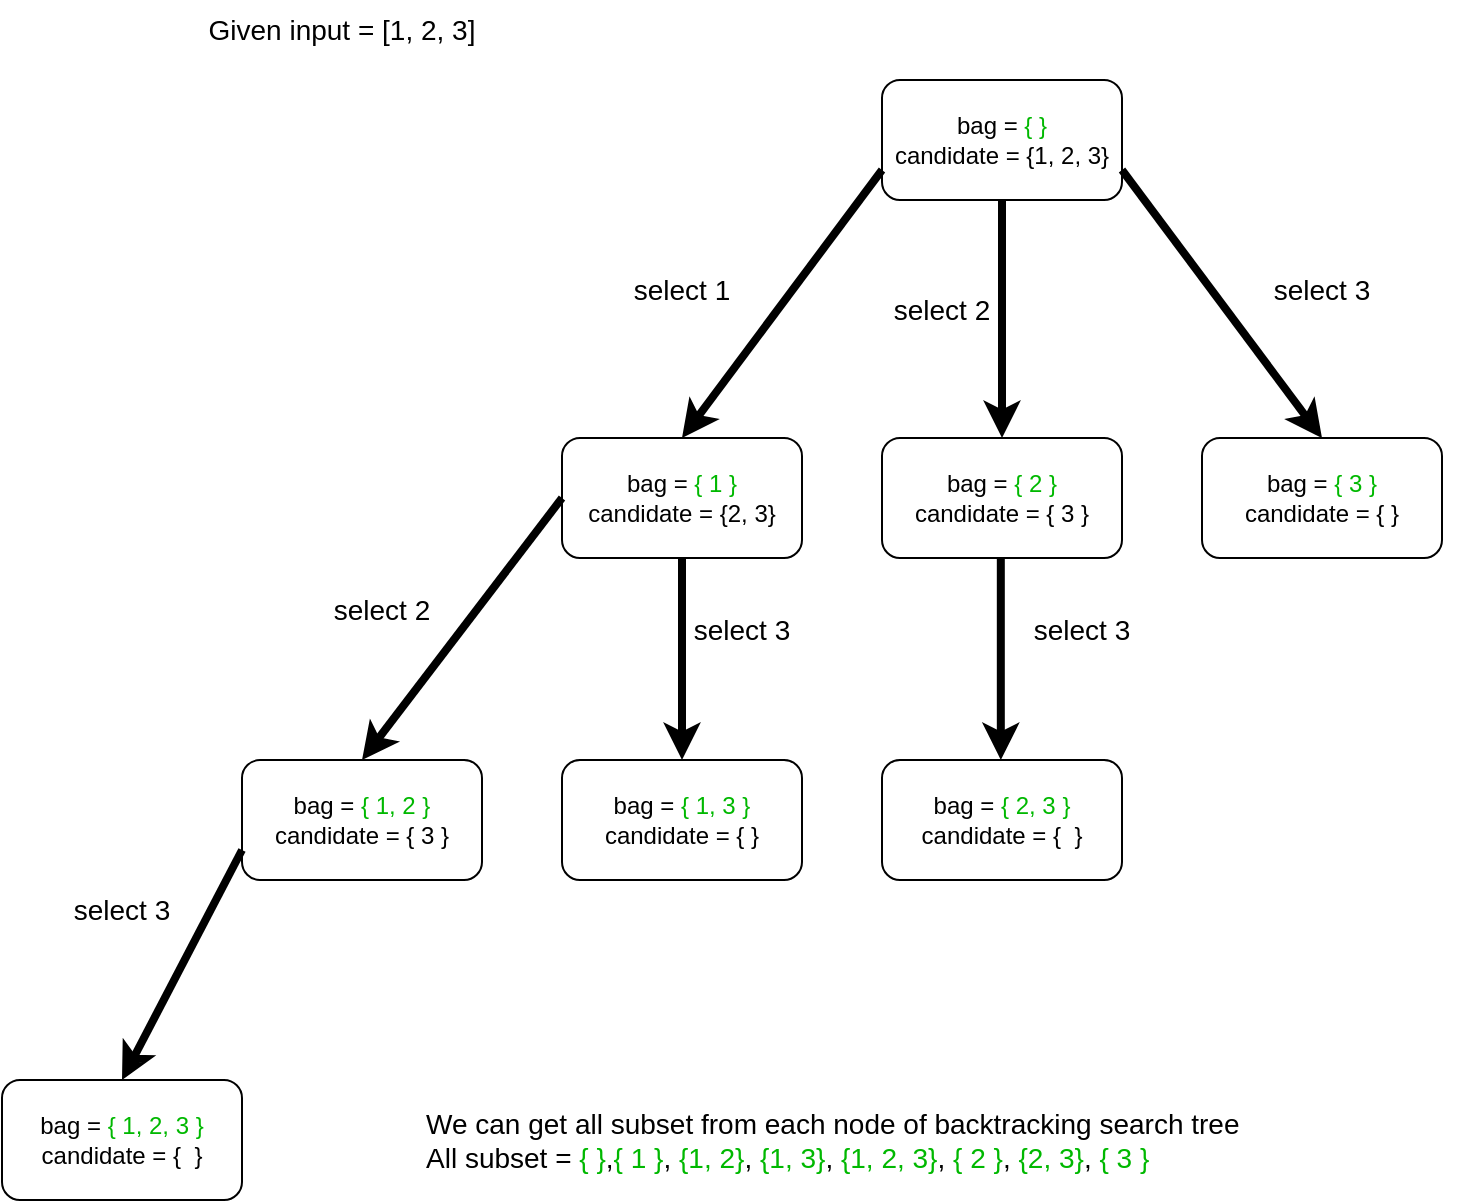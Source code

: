 <mxfile version="20.5.1" type="github">
  <diagram id="DlbZVYgtLoxQPH42LOPV" name="第 1 页">
    <mxGraphModel dx="1691" dy="559" grid="1" gridSize="10" guides="1" tooltips="1" connect="1" arrows="1" fold="1" page="1" pageScale="1" pageWidth="827" pageHeight="1169" math="0" shadow="0">
      <root>
        <mxCell id="0" />
        <mxCell id="1" parent="0" />
        <mxCell id="XcbggA3BBUMzlUa0fJI8-1" value="bag =&lt;font color=&quot;#00b800&quot;&gt; { }&lt;/font&gt;&lt;br&gt;candidate = {1, 2, 3}" style="rounded=1;whiteSpace=wrap;html=1;" vertex="1" parent="1">
          <mxGeometry x="320" y="60" width="120" height="60" as="geometry" />
        </mxCell>
        <mxCell id="XcbggA3BBUMzlUa0fJI8-2" value="bag = &lt;font color=&quot;#00b800&quot;&gt;{ 1 }&lt;/font&gt;&lt;br&gt;candidate = {2, 3}" style="rounded=1;whiteSpace=wrap;html=1;" vertex="1" parent="1">
          <mxGeometry x="160" y="239" width="120" height="60" as="geometry" />
        </mxCell>
        <mxCell id="XcbggA3BBUMzlUa0fJI8-3" value="bag = &lt;font color=&quot;#00b800&quot;&gt;{ 2 }&lt;/font&gt;&lt;br&gt;candidate = { 3 }" style="rounded=1;whiteSpace=wrap;html=1;" vertex="1" parent="1">
          <mxGeometry x="320" y="239" width="120" height="60" as="geometry" />
        </mxCell>
        <mxCell id="XcbggA3BBUMzlUa0fJI8-4" value="bag = &lt;font color=&quot;#00b800&quot;&gt;{ 3 }&lt;/font&gt;&lt;br&gt;candidate = { }" style="rounded=1;whiteSpace=wrap;html=1;" vertex="1" parent="1">
          <mxGeometry x="480" y="239" width="120" height="60" as="geometry" />
        </mxCell>
        <mxCell id="XcbggA3BBUMzlUa0fJI8-5" value="bag = &lt;font color=&quot;#00b800&quot;&gt;{ 1, 2 }&lt;/font&gt;&lt;br&gt;candidate = { 3 }" style="rounded=1;whiteSpace=wrap;html=1;" vertex="1" parent="1">
          <mxGeometry y="400" width="120" height="60" as="geometry" />
        </mxCell>
        <mxCell id="XcbggA3BBUMzlUa0fJI8-6" value="bag = &lt;font color=&quot;#00b800&quot;&gt;{ 1, 3 }&lt;/font&gt;&lt;br&gt;candidate = { }" style="rounded=1;whiteSpace=wrap;html=1;" vertex="1" parent="1">
          <mxGeometry x="160" y="400" width="120" height="60" as="geometry" />
        </mxCell>
        <mxCell id="XcbggA3BBUMzlUa0fJI8-7" value="" style="endArrow=classic;html=1;rounded=0;strokeWidth=4;entryX=0.5;entryY=0;entryDx=0;entryDy=0;exitX=0;exitY=0.75;exitDx=0;exitDy=0;" edge="1" parent="1" source="XcbggA3BBUMzlUa0fJI8-1" target="XcbggA3BBUMzlUa0fJI8-2">
          <mxGeometry width="50" height="50" relative="1" as="geometry">
            <mxPoint x="320" y="120" as="sourcePoint" />
            <mxPoint x="290" y="250" as="targetPoint" />
          </mxGeometry>
        </mxCell>
        <mxCell id="XcbggA3BBUMzlUa0fJI8-8" value="bag = &lt;font color=&quot;#00b800&quot;&gt;{ 1, 2, 3 }&lt;/font&gt;&lt;br&gt;candidate = {&amp;nbsp; }" style="rounded=1;whiteSpace=wrap;html=1;" vertex="1" parent="1">
          <mxGeometry x="-120" y="560" width="120" height="60" as="geometry" />
        </mxCell>
        <mxCell id="XcbggA3BBUMzlUa0fJI8-9" value="" style="endArrow=classic;html=1;rounded=0;strokeWidth=4;entryX=0.5;entryY=0;entryDx=0;entryDy=0;exitX=0;exitY=0.5;exitDx=0;exitDy=0;" edge="1" parent="1" source="XcbggA3BBUMzlUa0fJI8-2" target="XcbggA3BBUMzlUa0fJI8-5">
          <mxGeometry width="50" height="50" relative="1" as="geometry">
            <mxPoint x="120" y="300" as="sourcePoint" />
            <mxPoint x="-10" y="410" as="targetPoint" />
          </mxGeometry>
        </mxCell>
        <mxCell id="XcbggA3BBUMzlUa0fJI8-10" value="" style="endArrow=classic;html=1;rounded=0;strokeWidth=4;entryX=0.5;entryY=0;entryDx=0;entryDy=0;exitX=0;exitY=0.75;exitDx=0;exitDy=0;" edge="1" parent="1" source="XcbggA3BBUMzlUa0fJI8-5" target="XcbggA3BBUMzlUa0fJI8-8">
          <mxGeometry width="50" height="50" relative="1" as="geometry">
            <mxPoint x="-40" y="430" as="sourcePoint" />
            <mxPoint x="-140" y="560" as="targetPoint" />
          </mxGeometry>
        </mxCell>
        <mxCell id="XcbggA3BBUMzlUa0fJI8-11" value="" style="endArrow=classic;html=1;rounded=0;strokeWidth=4;entryX=0.5;entryY=0;entryDx=0;entryDy=0;exitX=0.5;exitY=1;exitDx=0;exitDy=0;" edge="1" parent="1" source="XcbggA3BBUMzlUa0fJI8-1" target="XcbggA3BBUMzlUa0fJI8-3">
          <mxGeometry width="50" height="50" relative="1" as="geometry">
            <mxPoint x="420" y="140" as="sourcePoint" />
            <mxPoint x="369.41" y="210" as="targetPoint" />
          </mxGeometry>
        </mxCell>
        <mxCell id="XcbggA3BBUMzlUa0fJI8-12" value="" style="endArrow=classic;html=1;rounded=0;strokeWidth=4;entryX=0.5;entryY=0;entryDx=0;entryDy=0;exitX=0.5;exitY=1;exitDx=0;exitDy=0;" edge="1" parent="1" source="XcbggA3BBUMzlUa0fJI8-2" target="XcbggA3BBUMzlUa0fJI8-6">
          <mxGeometry width="50" height="50" relative="1" as="geometry">
            <mxPoint x="179.82" y="299" as="sourcePoint" />
            <mxPoint x="179" y="390" as="targetPoint" />
          </mxGeometry>
        </mxCell>
        <mxCell id="XcbggA3BBUMzlUa0fJI8-13" value="" style="endArrow=classic;html=1;rounded=0;strokeWidth=4;entryX=0.5;entryY=0;entryDx=0;entryDy=0;exitX=1;exitY=0.75;exitDx=0;exitDy=0;" edge="1" parent="1" source="XcbggA3BBUMzlUa0fJI8-1" target="XcbggA3BBUMzlUa0fJI8-4">
          <mxGeometry width="50" height="50" relative="1" as="geometry">
            <mxPoint x="430.41" y="110" as="sourcePoint" />
            <mxPoint x="430" y="229" as="targetPoint" />
          </mxGeometry>
        </mxCell>
        <mxCell id="XcbggA3BBUMzlUa0fJI8-14" value="&lt;font color=&quot;#000000&quot; style=&quot;font-size: 14px;&quot;&gt;Given input = [1, 2, 3]&lt;/font&gt;" style="text;html=1;strokeColor=none;fillColor=none;align=center;verticalAlign=middle;whiteSpace=wrap;rounded=0;fontColor=#00B800;" vertex="1" parent="1">
          <mxGeometry x="-50" y="20" width="200" height="30" as="geometry" />
        </mxCell>
        <mxCell id="XcbggA3BBUMzlUa0fJI8-15" value="&lt;font color=&quot;#000000&quot; style=&quot;font-size: 14px;&quot;&gt;We can get all subset from each node of backtracking search tree&lt;br&gt;All subset = &lt;/font&gt;&lt;font style=&quot;font-size: 14px;&quot;&gt;{ }&lt;/font&gt;&lt;font color=&quot;#000000&quot; style=&quot;font-size: 14px;&quot;&gt;,&lt;/font&gt;&lt;font style=&quot;font-size: 14px;&quot;&gt;{ 1 }&lt;/font&gt;&lt;font color=&quot;#000000&quot; style=&quot;font-size: 14px;&quot;&gt;, &lt;/font&gt;&lt;font style=&quot;font-size: 14px;&quot;&gt;{1, 2}&lt;/font&gt;&lt;font color=&quot;#000000&quot; style=&quot;font-size: 14px;&quot;&gt;, &lt;/font&gt;&lt;font style=&quot;font-size: 14px;&quot;&gt;{1, 3}&lt;/font&gt;&lt;font color=&quot;#000000&quot; style=&quot;font-size: 14px;&quot;&gt;, &lt;/font&gt;&lt;font style=&quot;font-size: 14px;&quot;&gt;{1, 2, 3}&lt;/font&gt;&lt;font color=&quot;#000000&quot; style=&quot;font-size: 14px;&quot;&gt;, &lt;/font&gt;&lt;font style=&quot;font-size: 14px;&quot;&gt;{ 2 }&lt;/font&gt;&lt;font color=&quot;#000000&quot; style=&quot;font-size: 14px;&quot;&gt;, &lt;/font&gt;&lt;font style=&quot;font-size: 14px;&quot;&gt;{2, 3}&lt;/font&gt;&lt;font color=&quot;#000000&quot; style=&quot;font-size: 14px;&quot;&gt;, &lt;/font&gt;&lt;font style=&quot;font-size: 14px;&quot;&gt;{ 3 }&lt;br&gt;&lt;/font&gt;" style="text;html=1;strokeColor=none;fillColor=none;align=left;verticalAlign=middle;whiteSpace=wrap;rounded=0;fontColor=#00B800;" vertex="1" parent="1">
          <mxGeometry x="90" y="575" width="520" height="30" as="geometry" />
        </mxCell>
        <mxCell id="XcbggA3BBUMzlUa0fJI8-16" value="bag = &lt;font color=&quot;#00b800&quot;&gt;{ 2, 3 }&lt;/font&gt;&lt;br&gt;candidate = {&amp;nbsp; }" style="rounded=1;whiteSpace=wrap;html=1;" vertex="1" parent="1">
          <mxGeometry x="320" y="400" width="120" height="60" as="geometry" />
        </mxCell>
        <mxCell id="XcbggA3BBUMzlUa0fJI8-17" value="" style="endArrow=classic;html=1;rounded=0;strokeWidth=4;entryX=0.5;entryY=0;entryDx=0;entryDy=0;exitX=0.5;exitY=1;exitDx=0;exitDy=0;" edge="1" parent="1">
          <mxGeometry width="50" height="50" relative="1" as="geometry">
            <mxPoint x="379.41" y="299" as="sourcePoint" />
            <mxPoint x="379.41" y="400" as="targetPoint" />
          </mxGeometry>
        </mxCell>
        <mxCell id="XcbggA3BBUMzlUa0fJI8-18" value="select 1" style="text;html=1;strokeColor=none;fillColor=none;align=center;verticalAlign=middle;whiteSpace=wrap;rounded=0;fontSize=14;fontColor=#000000;" vertex="1" parent="1">
          <mxGeometry x="190" y="150" width="60" height="30" as="geometry" />
        </mxCell>
        <mxCell id="XcbggA3BBUMzlUa0fJI8-19" value="select 2" style="text;html=1;strokeColor=none;fillColor=none;align=center;verticalAlign=middle;whiteSpace=wrap;rounded=0;fontSize=14;fontColor=#000000;" vertex="1" parent="1">
          <mxGeometry x="320" y="160" width="60" height="30" as="geometry" />
        </mxCell>
        <mxCell id="XcbggA3BBUMzlUa0fJI8-20" value="select 3" style="text;html=1;strokeColor=none;fillColor=none;align=center;verticalAlign=middle;whiteSpace=wrap;rounded=0;fontSize=14;fontColor=#000000;" vertex="1" parent="1">
          <mxGeometry x="510" y="150" width="60" height="30" as="geometry" />
        </mxCell>
        <mxCell id="XcbggA3BBUMzlUa0fJI8-21" value="select 2" style="text;html=1;strokeColor=none;fillColor=none;align=center;verticalAlign=middle;whiteSpace=wrap;rounded=0;fontSize=14;fontColor=#000000;" vertex="1" parent="1">
          <mxGeometry x="40" y="310" width="60" height="30" as="geometry" />
        </mxCell>
        <mxCell id="XcbggA3BBUMzlUa0fJI8-22" value="select 3" style="text;html=1;strokeColor=none;fillColor=none;align=center;verticalAlign=middle;whiteSpace=wrap;rounded=0;fontSize=14;fontColor=#000000;" vertex="1" parent="1">
          <mxGeometry x="220" y="320" width="60" height="30" as="geometry" />
        </mxCell>
        <mxCell id="XcbggA3BBUMzlUa0fJI8-23" value="select 3" style="text;html=1;strokeColor=none;fillColor=none;align=center;verticalAlign=middle;whiteSpace=wrap;rounded=0;fontSize=14;fontColor=#000000;" vertex="1" parent="1">
          <mxGeometry x="390" y="320" width="60" height="30" as="geometry" />
        </mxCell>
        <mxCell id="XcbggA3BBUMzlUa0fJI8-24" value="select 3" style="text;html=1;strokeColor=none;fillColor=none;align=center;verticalAlign=middle;whiteSpace=wrap;rounded=0;fontSize=14;fontColor=#000000;" vertex="1" parent="1">
          <mxGeometry x="-90" y="460" width="60" height="30" as="geometry" />
        </mxCell>
      </root>
    </mxGraphModel>
  </diagram>
</mxfile>
